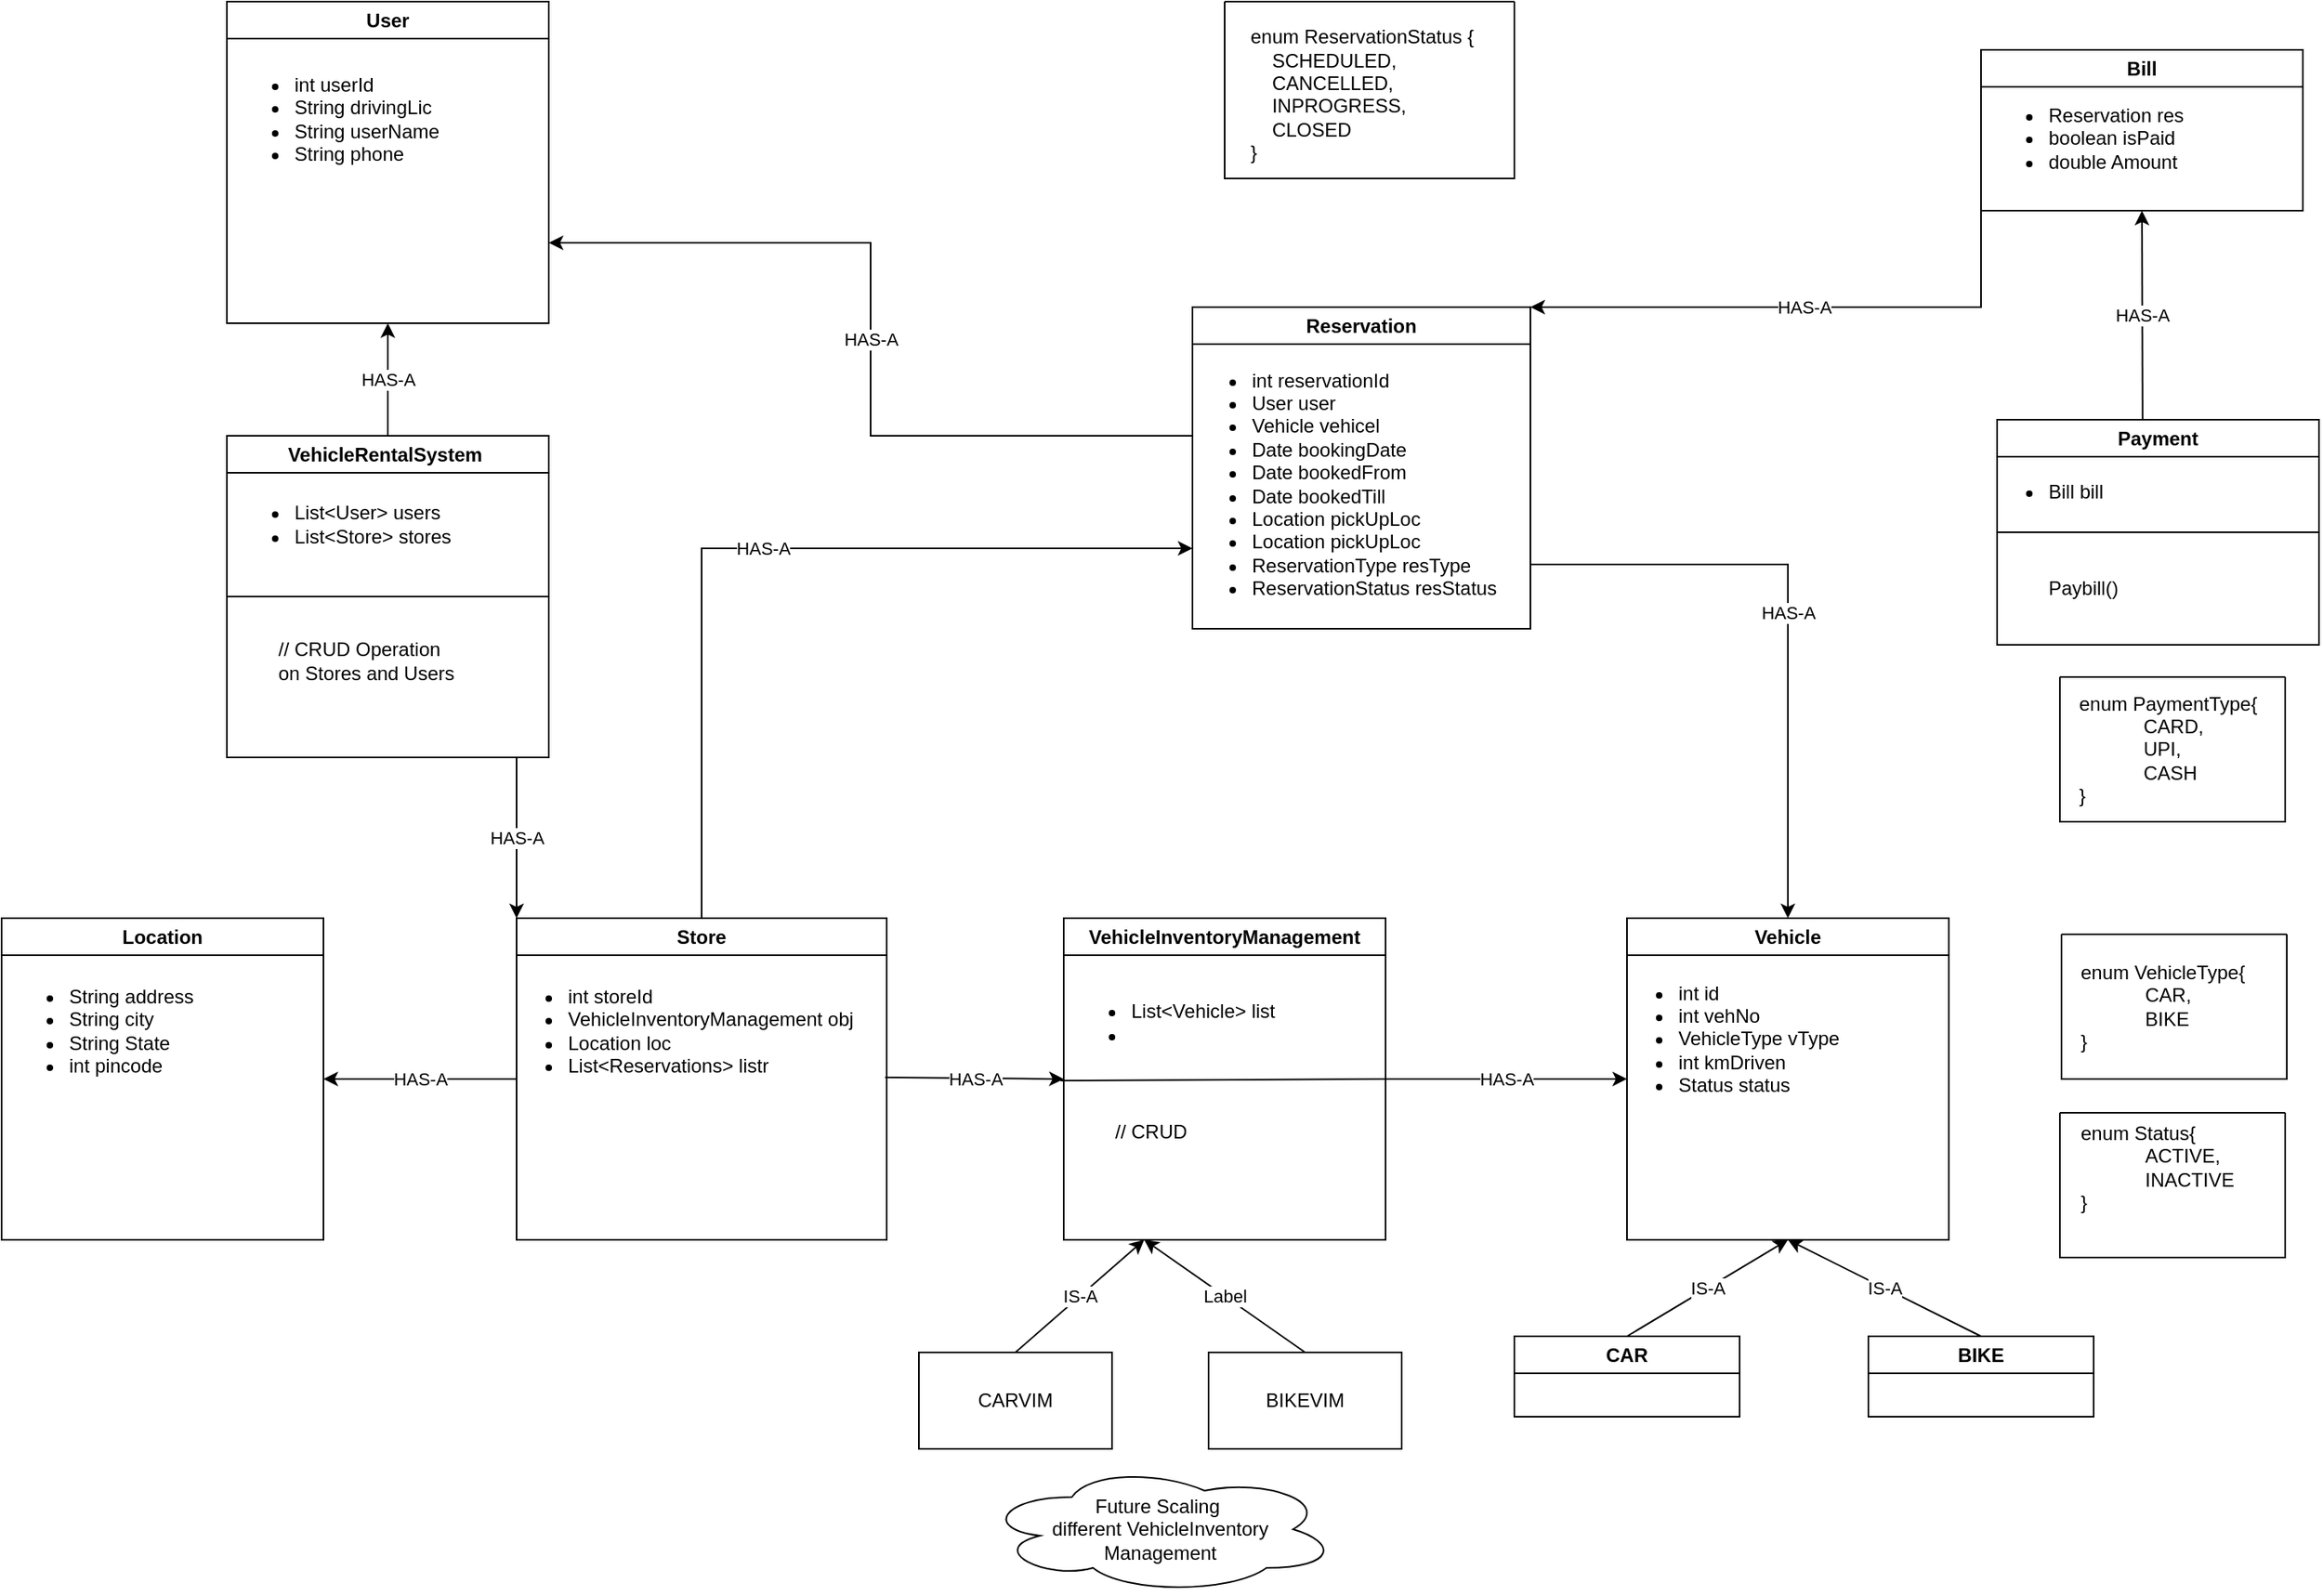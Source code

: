 <mxfile version="28.2.5">
  <diagram name="Page-1" id="08LUKtVhh3ir-ttmpDZW">
    <mxGraphModel dx="3437" dy="2199" grid="1" gridSize="10" guides="1" tooltips="1" connect="1" arrows="1" fold="1" page="1" pageScale="1" pageWidth="1654" pageHeight="1169" background="#ffffff" math="0" shadow="0">
      <root>
        <mxCell id="0" />
        <mxCell id="1" parent="0" />
        <mxCell id="s85J24XE8KZnuQeEoKKQ-1" value="Vehicle" style="swimlane;whiteSpace=wrap;html=1;" vertex="1" parent="1">
          <mxGeometry x="810" y="300" width="200" height="200" as="geometry" />
        </mxCell>
        <mxCell id="s85J24XE8KZnuQeEoKKQ-2" value="&lt;ul&gt;&lt;li&gt;int id&lt;/li&gt;&lt;li&gt;int vehNo&lt;/li&gt;&lt;li&gt;VehicleType vType&lt;/li&gt;&lt;li&gt;int kmDriven&lt;/li&gt;&lt;li&gt;Status status&lt;/li&gt;&lt;/ul&gt;" style="text;html=1;align=left;verticalAlign=middle;resizable=0;points=[];autosize=1;strokeColor=none;fillColor=none;" vertex="1" parent="s85J24XE8KZnuQeEoKKQ-1">
          <mxGeometry x="-10" y="20" width="160" height="110" as="geometry" />
        </mxCell>
        <mxCell id="s85J24XE8KZnuQeEoKKQ-3" value="enum VehicleType{&lt;blockquote style=&quot;margin: 0 0 0 40px; border: none; padding: 0px;&quot;&gt;&lt;div&gt;CAR,&lt;/div&gt;&lt;div&gt;BIKE&lt;/div&gt;&lt;/blockquote&gt;&lt;div&gt;}&lt;/div&gt;" style="text;html=1;align=left;verticalAlign=middle;resizable=0;points=[];autosize=1;strokeColor=none;fillColor=none;" vertex="1" parent="1">
          <mxGeometry x="1090" y="320" width="130" height="70" as="geometry" />
        </mxCell>
        <mxCell id="s85J24XE8KZnuQeEoKKQ-5" value="enum Status{&lt;blockquote style=&quot;margin: 0 0 0 40px; border: none; padding: 0px;&quot;&gt;&lt;div&gt;ACTIVE,&lt;/div&gt;&lt;div&gt;INACTIVE&lt;/div&gt;&lt;/blockquote&gt;&lt;div&gt;}&lt;/div&gt;" style="text;html=1;align=left;verticalAlign=middle;resizable=0;points=[];autosize=1;strokeColor=none;fillColor=none;" vertex="1" parent="1">
          <mxGeometry x="1090" y="420" width="120" height="70" as="geometry" />
        </mxCell>
        <mxCell id="s85J24XE8KZnuQeEoKKQ-6" value="" style="swimlane;startSize=0;" vertex="1" parent="1">
          <mxGeometry x="1080" y="310" width="140" height="90" as="geometry" />
        </mxCell>
        <mxCell id="s85J24XE8KZnuQeEoKKQ-7" value="" style="swimlane;startSize=0;" vertex="1" parent="1">
          <mxGeometry x="1079" y="421" width="140" height="90" as="geometry" />
        </mxCell>
        <mxCell id="s85J24XE8KZnuQeEoKKQ-8" value="CAR" style="swimlane;whiteSpace=wrap;html=1;" vertex="1" parent="1">
          <mxGeometry x="740" y="560" width="140" height="50" as="geometry" />
        </mxCell>
        <mxCell id="s85J24XE8KZnuQeEoKKQ-9" value="BIKE" style="swimlane;whiteSpace=wrap;html=1;" vertex="1" parent="1">
          <mxGeometry x="960" y="560" width="140" height="50" as="geometry" />
        </mxCell>
        <mxCell id="s85J24XE8KZnuQeEoKKQ-10" value="" style="endArrow=classic;html=1;rounded=0;entryX=0.5;entryY=1;entryDx=0;entryDy=0;exitX=0.5;exitY=0;exitDx=0;exitDy=0;" edge="1" parent="1" source="s85J24XE8KZnuQeEoKKQ-8" target="s85J24XE8KZnuQeEoKKQ-1">
          <mxGeometry relative="1" as="geometry">
            <mxPoint x="470" y="540" as="sourcePoint" />
            <mxPoint x="570" y="540" as="targetPoint" />
          </mxGeometry>
        </mxCell>
        <mxCell id="s85J24XE8KZnuQeEoKKQ-11" value="IS-A" style="edgeLabel;resizable=0;html=1;;align=center;verticalAlign=middle;" connectable="0" vertex="1" parent="s85J24XE8KZnuQeEoKKQ-10">
          <mxGeometry relative="1" as="geometry" />
        </mxCell>
        <mxCell id="s85J24XE8KZnuQeEoKKQ-12" value="" style="endArrow=classic;html=1;rounded=0;entryX=0.5;entryY=1;entryDx=0;entryDy=0;exitX=0.5;exitY=0;exitDx=0;exitDy=0;" edge="1" parent="1" source="s85J24XE8KZnuQeEoKKQ-9" target="s85J24XE8KZnuQeEoKKQ-1">
          <mxGeometry relative="1" as="geometry">
            <mxPoint x="1200" y="660" as="sourcePoint" />
            <mxPoint x="1300" y="660" as="targetPoint" />
          </mxGeometry>
        </mxCell>
        <mxCell id="s85J24XE8KZnuQeEoKKQ-13" value="IS-A" style="edgeLabel;resizable=0;html=1;;align=center;verticalAlign=middle;" connectable="0" vertex="1" parent="s85J24XE8KZnuQeEoKKQ-12">
          <mxGeometry relative="1" as="geometry" />
        </mxCell>
        <mxCell id="s85J24XE8KZnuQeEoKKQ-14" value="Store" style="swimlane;whiteSpace=wrap;html=1;" vertex="1" parent="1">
          <mxGeometry x="120" y="300" width="230" height="200" as="geometry" />
        </mxCell>
        <mxCell id="s85J24XE8KZnuQeEoKKQ-15" value="&lt;ul&gt;&lt;li&gt;int storeId&lt;/li&gt;&lt;li&gt;VehicleInventoryManagement obj&lt;/li&gt;&lt;li&gt;Location loc&lt;/li&gt;&lt;li&gt;List&amp;lt;Reservations&amp;gt; listr&lt;/li&gt;&lt;/ul&gt;" style="text;html=1;align=left;verticalAlign=middle;resizable=0;points=[];autosize=1;strokeColor=none;fillColor=none;" vertex="1" parent="s85J24XE8KZnuQeEoKKQ-14">
          <mxGeometry x="-10" y="20" width="240" height="100" as="geometry" />
        </mxCell>
        <mxCell id="s85J24XE8KZnuQeEoKKQ-16" value="VehicleInventoryManagement" style="swimlane;whiteSpace=wrap;html=1;" vertex="1" parent="1">
          <mxGeometry x="460" y="300" width="200" height="200" as="geometry" />
        </mxCell>
        <mxCell id="s85J24XE8KZnuQeEoKKQ-17" value="&lt;ul&gt;&lt;li&gt;List&amp;lt;Vehicle&amp;gt; list&lt;/li&gt;&lt;li&gt;&lt;br&gt;&lt;/li&gt;&lt;/ul&gt;" style="text;html=1;align=left;verticalAlign=middle;resizable=0;points=[];autosize=1;strokeColor=none;fillColor=none;" vertex="1" parent="s85J24XE8KZnuQeEoKKQ-16">
          <mxGeometry y="30" width="150" height="70" as="geometry" />
        </mxCell>
        <mxCell id="s85J24XE8KZnuQeEoKKQ-37" value="" style="endArrow=none;html=1;rounded=0;entryX=1;entryY=0.5;entryDx=0;entryDy=0;exitX=-0.013;exitY=1.014;exitDx=0;exitDy=0;exitPerimeter=0;" edge="1" parent="s85J24XE8KZnuQeEoKKQ-16" source="s85J24XE8KZnuQeEoKKQ-17" target="s85J24XE8KZnuQeEoKKQ-16">
          <mxGeometry width="50" height="50" relative="1" as="geometry">
            <mxPoint x="-130" y="350" as="sourcePoint" />
            <mxPoint x="-80" y="300" as="targetPoint" />
          </mxGeometry>
        </mxCell>
        <mxCell id="s85J24XE8KZnuQeEoKKQ-38" value="// CRUD" style="text;html=1;align=left;verticalAlign=middle;resizable=0;points=[];autosize=1;strokeColor=none;fillColor=none;" vertex="1" parent="s85J24XE8KZnuQeEoKKQ-16">
          <mxGeometry x="30" y="118" width="70" height="30" as="geometry" />
        </mxCell>
        <mxCell id="s85J24XE8KZnuQeEoKKQ-18" value="Location" style="swimlane;whiteSpace=wrap;html=1;" vertex="1" parent="1">
          <mxGeometry x="-200" y="300" width="200" height="200" as="geometry" />
        </mxCell>
        <mxCell id="s85J24XE8KZnuQeEoKKQ-19" value="&lt;ul&gt;&lt;li&gt;String address&lt;/li&gt;&lt;li&gt;String city&lt;/li&gt;&lt;li&gt;String State&lt;/li&gt;&lt;li&gt;int pincode&lt;/li&gt;&lt;/ul&gt;" style="text;html=1;align=left;verticalAlign=middle;resizable=0;points=[];autosize=1;strokeColor=none;fillColor=none;" vertex="1" parent="s85J24XE8KZnuQeEoKKQ-18">
          <mxGeometry y="20" width="140" height="100" as="geometry" />
        </mxCell>
        <mxCell id="s85J24XE8KZnuQeEoKKQ-20" value="Reservation" style="swimlane;whiteSpace=wrap;html=1;" vertex="1" parent="1">
          <mxGeometry x="540" y="-80" width="210" height="200" as="geometry" />
        </mxCell>
        <mxCell id="s85J24XE8KZnuQeEoKKQ-21" value="&lt;ul&gt;&lt;li&gt;int reservationId&lt;/li&gt;&lt;li&gt;User user&lt;/li&gt;&lt;li&gt;Vehicle vehicel&lt;/li&gt;&lt;li&gt;Date bookingDate&lt;/li&gt;&lt;li&gt;Date bookedFrom&lt;/li&gt;&lt;li&gt;Date bookedTill&lt;/li&gt;&lt;li&gt;Location pickUpLoc&lt;/li&gt;&lt;li&gt;Location pickUpLoc&lt;/li&gt;&lt;li&gt;ReservationType resType&lt;/li&gt;&lt;li&gt;ReservationStatus resStatus&lt;/li&gt;&lt;/ul&gt;" style="text;html=1;align=left;verticalAlign=middle;resizable=0;points=[];autosize=1;strokeColor=none;fillColor=none;" vertex="1" parent="s85J24XE8KZnuQeEoKKQ-20">
          <mxGeometry x="-5" y="20" width="220" height="180" as="geometry" />
        </mxCell>
        <mxCell id="s85J24XE8KZnuQeEoKKQ-22" value="" style="endArrow=classic;html=1;rounded=0;entryX=0.063;entryY=0.727;entryDx=0;entryDy=0;entryPerimeter=0;" edge="1" parent="1" target="s85J24XE8KZnuQeEoKKQ-2">
          <mxGeometry relative="1" as="geometry">
            <mxPoint x="660" y="400" as="sourcePoint" />
            <mxPoint x="760" y="400" as="targetPoint" />
          </mxGeometry>
        </mxCell>
        <mxCell id="s85J24XE8KZnuQeEoKKQ-23" value="HAS-A" style="edgeLabel;resizable=0;html=1;;align=center;verticalAlign=middle;" connectable="0" vertex="1" parent="s85J24XE8KZnuQeEoKKQ-22">
          <mxGeometry relative="1" as="geometry" />
        </mxCell>
        <mxCell id="s85J24XE8KZnuQeEoKKQ-24" value="" style="endArrow=classic;html=1;rounded=0;entryX=0;entryY=0.5;entryDx=0;entryDy=0;exitX=0.996;exitY=0.79;exitDx=0;exitDy=0;exitPerimeter=0;" edge="1" parent="1" source="s85J24XE8KZnuQeEoKKQ-15" target="s85J24XE8KZnuQeEoKKQ-16">
          <mxGeometry relative="1" as="geometry">
            <mxPoint x="330" y="690" as="sourcePoint" />
            <mxPoint x="480" y="690" as="targetPoint" />
          </mxGeometry>
        </mxCell>
        <mxCell id="s85J24XE8KZnuQeEoKKQ-25" value="HAS-A" style="edgeLabel;resizable=0;html=1;;align=center;verticalAlign=middle;" connectable="0" vertex="1" parent="s85J24XE8KZnuQeEoKKQ-24">
          <mxGeometry relative="1" as="geometry" />
        </mxCell>
        <mxCell id="s85J24XE8KZnuQeEoKKQ-26" value="" style="endArrow=classic;html=1;rounded=0;entryX=0;entryY=0.75;entryDx=0;entryDy=0;exitX=0.5;exitY=0;exitDx=0;exitDy=0;" edge="1" parent="1" source="s85J24XE8KZnuQeEoKKQ-14" target="s85J24XE8KZnuQeEoKKQ-20">
          <mxGeometry relative="1" as="geometry">
            <mxPoint x="230" y="180" as="sourcePoint" />
            <mxPoint x="330" y="180" as="targetPoint" />
            <Array as="points">
              <mxPoint x="235" y="70" />
            </Array>
          </mxGeometry>
        </mxCell>
        <mxCell id="s85J24XE8KZnuQeEoKKQ-27" value="HAS-A" style="edgeLabel;resizable=0;html=1;;align=center;verticalAlign=middle;" connectable="0" vertex="1" parent="s85J24XE8KZnuQeEoKKQ-26">
          <mxGeometry relative="1" as="geometry" />
        </mxCell>
        <mxCell id="s85J24XE8KZnuQeEoKKQ-28" value="&lt;div style=&quot;text-align: left;&quot;&gt;enum ReservationStatus {&lt;/div&gt;&lt;div style=&quot;text-align: left;&quot;&gt;&amp;nbsp; &amp;nbsp; SCHEDULED,&lt;/div&gt;&lt;div style=&quot;text-align: left;&quot;&gt;&amp;nbsp; &amp;nbsp; CANCELLED,&lt;/div&gt;&lt;div style=&quot;text-align: left;&quot;&gt;&amp;nbsp; &amp;nbsp; INPROGRESS,&lt;/div&gt;&lt;div style=&quot;text-align: left;&quot;&gt;&amp;nbsp; &amp;nbsp; CLOSED&lt;/div&gt;&lt;div style=&quot;text-align: left;&quot;&gt;}&lt;/div&gt;&lt;div&gt;&lt;br&gt;&lt;/div&gt;" style="text;html=1;align=center;verticalAlign=middle;resizable=0;points=[];autosize=1;strokeColor=none;fillColor=none;" vertex="1" parent="1">
          <mxGeometry x="565" y="-260" width="160" height="110" as="geometry" />
        </mxCell>
        <mxCell id="s85J24XE8KZnuQeEoKKQ-29" value="" style="swimlane;startSize=0;" vertex="1" parent="1">
          <mxGeometry x="560" y="-270" width="180" height="110" as="geometry" />
        </mxCell>
        <mxCell id="s85J24XE8KZnuQeEoKKQ-30" value="" style="endArrow=classic;html=1;rounded=0;exitX=0.977;exitY=0.778;exitDx=0;exitDy=0;exitPerimeter=0;entryX=0.5;entryY=0;entryDx=0;entryDy=0;" edge="1" parent="1" source="s85J24XE8KZnuQeEoKKQ-21" target="s85J24XE8KZnuQeEoKKQ-1">
          <mxGeometry relative="1" as="geometry">
            <mxPoint x="790" y="80" as="sourcePoint" />
            <mxPoint x="890" y="80" as="targetPoint" />
            <Array as="points">
              <mxPoint x="910" y="80" />
            </Array>
          </mxGeometry>
        </mxCell>
        <mxCell id="s85J24XE8KZnuQeEoKKQ-31" value="HAS-A" style="edgeLabel;resizable=0;html=1;;align=center;verticalAlign=middle;" connectable="0" vertex="1" parent="s85J24XE8KZnuQeEoKKQ-30">
          <mxGeometry relative="1" as="geometry" />
        </mxCell>
        <mxCell id="s85J24XE8KZnuQeEoKKQ-32" value="User" style="swimlane;whiteSpace=wrap;html=1;" vertex="1" parent="1">
          <mxGeometry x="-60" y="-270" width="200" height="200" as="geometry" />
        </mxCell>
        <mxCell id="s85J24XE8KZnuQeEoKKQ-34" value="&lt;ul&gt;&lt;li&gt;int userId&lt;/li&gt;&lt;li&gt;String drivingLic&lt;/li&gt;&lt;li&gt;String userName&lt;/li&gt;&lt;li&gt;String phone&lt;/li&gt;&lt;/ul&gt;" style="text;html=1;align=left;verticalAlign=middle;resizable=0;points=[];autosize=1;strokeColor=none;fillColor=none;" vertex="1" parent="s85J24XE8KZnuQeEoKKQ-32">
          <mxGeometry y="23" width="150" height="100" as="geometry" />
        </mxCell>
        <mxCell id="s85J24XE8KZnuQeEoKKQ-35" value="" style="endArrow=classic;html=1;rounded=0;exitX=0.023;exitY=0.333;exitDx=0;exitDy=0;exitPerimeter=0;entryX=1;entryY=0.75;entryDx=0;entryDy=0;" edge="1" parent="1" source="s85J24XE8KZnuQeEoKKQ-21" target="s85J24XE8KZnuQeEoKKQ-32">
          <mxGeometry relative="1" as="geometry">
            <mxPoint x="490" y="-140" as="sourcePoint" />
            <mxPoint x="190" as="targetPoint" />
            <Array as="points">
              <mxPoint x="340" />
              <mxPoint x="340" y="-120" />
            </Array>
          </mxGeometry>
        </mxCell>
        <mxCell id="s85J24XE8KZnuQeEoKKQ-36" value="HAS-A" style="edgeLabel;resizable=0;html=1;;align=center;verticalAlign=middle;" connectable="0" vertex="1" parent="s85J24XE8KZnuQeEoKKQ-35">
          <mxGeometry relative="1" as="geometry" />
        </mxCell>
        <mxCell id="s85J24XE8KZnuQeEoKKQ-39" value="VehicleRentalSystem&amp;nbsp;" style="swimlane;whiteSpace=wrap;html=1;" vertex="1" parent="1">
          <mxGeometry x="-60" width="200" height="200" as="geometry" />
        </mxCell>
        <mxCell id="s85J24XE8KZnuQeEoKKQ-40" value="&lt;ul&gt;&lt;li&gt;List&amp;lt;User&amp;gt; users&lt;/li&gt;&lt;li&gt;List&amp;lt;Store&amp;gt; stores&lt;/li&gt;&lt;/ul&gt;" style="text;html=1;align=left;verticalAlign=middle;resizable=0;points=[];autosize=1;strokeColor=none;fillColor=none;" vertex="1" parent="s85J24XE8KZnuQeEoKKQ-39">
          <mxGeometry y="20" width="160" height="70" as="geometry" />
        </mxCell>
        <mxCell id="s85J24XE8KZnuQeEoKKQ-42" value="// CRUD Operation&lt;div&gt;on Stores and Users&lt;/div&gt;" style="text;html=1;align=left;verticalAlign=middle;resizable=0;points=[];autosize=1;strokeColor=none;fillColor=none;" vertex="1" parent="s85J24XE8KZnuQeEoKKQ-39">
          <mxGeometry x="30" y="120" width="130" height="40" as="geometry" />
        </mxCell>
        <mxCell id="s85J24XE8KZnuQeEoKKQ-41" value="" style="endArrow=none;html=1;rounded=0;entryX=1;entryY=0.5;entryDx=0;entryDy=0;exitX=0;exitY=0.5;exitDx=0;exitDy=0;" edge="1" parent="1" source="s85J24XE8KZnuQeEoKKQ-39" target="s85J24XE8KZnuQeEoKKQ-39">
          <mxGeometry width="50" height="50" relative="1" as="geometry">
            <mxPoint x="-230" y="180" as="sourcePoint" />
            <mxPoint x="-180" y="130" as="targetPoint" />
          </mxGeometry>
        </mxCell>
        <mxCell id="s85J24XE8KZnuQeEoKKQ-44" value="" style="endArrow=classic;html=1;rounded=0;entryX=0;entryY=0;entryDx=0;entryDy=0;" edge="1" parent="1" target="s85J24XE8KZnuQeEoKKQ-14">
          <mxGeometry relative="1" as="geometry">
            <mxPoint x="120" y="200" as="sourcePoint" />
            <mxPoint x="110" y="250" as="targetPoint" />
          </mxGeometry>
        </mxCell>
        <mxCell id="s85J24XE8KZnuQeEoKKQ-45" value="HAS-A" style="edgeLabel;resizable=0;html=1;;align=center;verticalAlign=middle;" connectable="0" vertex="1" parent="s85J24XE8KZnuQeEoKKQ-44">
          <mxGeometry relative="1" as="geometry" />
        </mxCell>
        <mxCell id="s85J24XE8KZnuQeEoKKQ-46" value="" style="endArrow=classic;html=1;rounded=0;entryX=0.5;entryY=1;entryDx=0;entryDy=0;exitX=0.5;exitY=0;exitDx=0;exitDy=0;" edge="1" parent="1" source="s85J24XE8KZnuQeEoKKQ-39" target="s85J24XE8KZnuQeEoKKQ-32">
          <mxGeometry relative="1" as="geometry">
            <mxPoint x="40" y="-10" as="sourcePoint" />
            <mxPoint x="210" y="-20" as="targetPoint" />
          </mxGeometry>
        </mxCell>
        <mxCell id="s85J24XE8KZnuQeEoKKQ-47" value="HAS-A" style="edgeLabel;resizable=0;html=1;;align=center;verticalAlign=middle;" connectable="0" vertex="1" parent="s85J24XE8KZnuQeEoKKQ-46">
          <mxGeometry relative="1" as="geometry" />
        </mxCell>
        <mxCell id="s85J24XE8KZnuQeEoKKQ-48" value="Bill" style="swimlane;whiteSpace=wrap;html=1;" vertex="1" parent="1">
          <mxGeometry x="1030" y="-240" width="200" height="100" as="geometry" />
        </mxCell>
        <mxCell id="s85J24XE8KZnuQeEoKKQ-49" value="&lt;ul&gt;&lt;li&gt;Reservation res&lt;/li&gt;&lt;li&gt;boolean isPaid&lt;/li&gt;&lt;li&gt;double Amount&lt;/li&gt;&lt;/ul&gt;" style="text;html=1;align=left;verticalAlign=middle;resizable=0;points=[];autosize=1;strokeColor=none;fillColor=none;" vertex="1" parent="s85J24XE8KZnuQeEoKKQ-48">
          <mxGeometry y="15" width="150" height="80" as="geometry" />
        </mxCell>
        <mxCell id="s85J24XE8KZnuQeEoKKQ-50" value="Payment" style="swimlane;whiteSpace=wrap;html=1;" vertex="1" parent="1">
          <mxGeometry x="1040" y="-10" width="200" height="140" as="geometry" />
        </mxCell>
        <mxCell id="s85J24XE8KZnuQeEoKKQ-51" value="&lt;blockquote style=&quot;margin: 0 0 0 40px; border: none; padding: 0px;&quot;&gt;&lt;ul&gt;&lt;li&gt;&lt;span style=&quot;background-color: transparent; color: light-dark(rgb(0, 0, 0), rgb(255, 255, 255));&quot;&gt;Bill bill&lt;/span&gt;&lt;/li&gt;&lt;/ul&gt;&lt;/blockquote&gt;" style="text;html=1;align=left;verticalAlign=middle;resizable=0;points=[];autosize=1;strokeColor=none;fillColor=none;" vertex="1" parent="s85J24XE8KZnuQeEoKKQ-50">
          <mxGeometry x="-50" y="20" width="140" height="50" as="geometry" />
        </mxCell>
        <mxCell id="s85J24XE8KZnuQeEoKKQ-53" value="Paybill()" style="text;html=1;align=left;verticalAlign=middle;resizable=0;points=[];autosize=1;strokeColor=none;fillColor=none;" vertex="1" parent="s85J24XE8KZnuQeEoKKQ-50">
          <mxGeometry x="30" y="90" width="70" height="30" as="geometry" />
        </mxCell>
        <mxCell id="s85J24XE8KZnuQeEoKKQ-52" value="" style="endArrow=none;html=1;rounded=0;entryX=1;entryY=0.5;entryDx=0;entryDy=0;exitX=0;exitY=0.5;exitDx=0;exitDy=0;" edge="1" parent="1" source="s85J24XE8KZnuQeEoKKQ-50" target="s85J24XE8KZnuQeEoKKQ-50">
          <mxGeometry width="50" height="50" relative="1" as="geometry">
            <mxPoint x="1280" y="170" as="sourcePoint" />
            <mxPoint x="1330" y="120" as="targetPoint" />
          </mxGeometry>
        </mxCell>
        <mxCell id="s85J24XE8KZnuQeEoKKQ-56" value="" style="endArrow=classic;html=1;rounded=0;exitX=0;exitY=1;exitDx=0;exitDy=0;entryX=1;entryY=0;entryDx=0;entryDy=0;" edge="1" parent="1" source="s85J24XE8KZnuQeEoKKQ-48" target="s85J24XE8KZnuQeEoKKQ-20">
          <mxGeometry relative="1" as="geometry">
            <mxPoint x="950" y="-70" as="sourcePoint" />
            <mxPoint x="1050" y="-70" as="targetPoint" />
            <Array as="points">
              <mxPoint x="1030" y="-80" />
            </Array>
          </mxGeometry>
        </mxCell>
        <mxCell id="s85J24XE8KZnuQeEoKKQ-57" value="HAS-A" style="edgeLabel;resizable=0;html=1;;align=center;verticalAlign=middle;" connectable="0" vertex="1" parent="s85J24XE8KZnuQeEoKKQ-56">
          <mxGeometry relative="1" as="geometry" />
        </mxCell>
        <mxCell id="s85J24XE8KZnuQeEoKKQ-58" value="" style="endArrow=classic;html=1;rounded=0;exitX=0.452;exitY=-0.002;exitDx=0;exitDy=0;exitPerimeter=0;entryX=0.5;entryY=1;entryDx=0;entryDy=0;" edge="1" parent="1" source="s85J24XE8KZnuQeEoKKQ-50" target="s85J24XE8KZnuQeEoKKQ-48">
          <mxGeometry relative="1" as="geometry">
            <mxPoint x="1270" y="70" as="sourcePoint" />
            <mxPoint x="1230" y="-190" as="targetPoint" />
          </mxGeometry>
        </mxCell>
        <mxCell id="s85J24XE8KZnuQeEoKKQ-59" value="HAS-A" style="edgeLabel;resizable=0;html=1;;align=center;verticalAlign=middle;" connectable="0" vertex="1" parent="s85J24XE8KZnuQeEoKKQ-58">
          <mxGeometry relative="1" as="geometry" />
        </mxCell>
        <mxCell id="s85J24XE8KZnuQeEoKKQ-60" value="CARVIM" style="rounded=0;whiteSpace=wrap;html=1;" vertex="1" parent="1">
          <mxGeometry x="370" y="570" width="120" height="60" as="geometry" />
        </mxCell>
        <mxCell id="s85J24XE8KZnuQeEoKKQ-61" value="BIKEVIM" style="rounded=0;whiteSpace=wrap;html=1;" vertex="1" parent="1">
          <mxGeometry x="550" y="570" width="120" height="60" as="geometry" />
        </mxCell>
        <mxCell id="s85J24XE8KZnuQeEoKKQ-62" value="" style="endArrow=classic;html=1;rounded=0;entryX=0.25;entryY=1;entryDx=0;entryDy=0;exitX=0.5;exitY=0;exitDx=0;exitDy=0;" edge="1" parent="1" source="s85J24XE8KZnuQeEoKKQ-60" target="s85J24XE8KZnuQeEoKKQ-16">
          <mxGeometry relative="1" as="geometry">
            <mxPoint x="240" y="600" as="sourcePoint" />
            <mxPoint x="340" y="600" as="targetPoint" />
          </mxGeometry>
        </mxCell>
        <mxCell id="s85J24XE8KZnuQeEoKKQ-63" value="IS-A" style="edgeLabel;resizable=0;html=1;;align=center;verticalAlign=middle;" connectable="0" vertex="1" parent="s85J24XE8KZnuQeEoKKQ-62">
          <mxGeometry relative="1" as="geometry" />
        </mxCell>
        <mxCell id="s85J24XE8KZnuQeEoKKQ-64" value="" style="endArrow=classic;html=1;rounded=0;entryX=0.25;entryY=1;entryDx=0;entryDy=0;exitX=0.5;exitY=0;exitDx=0;exitDy=0;" edge="1" parent="1" source="s85J24XE8KZnuQeEoKKQ-61" target="s85J24XE8KZnuQeEoKKQ-16">
          <mxGeometry relative="1" as="geometry">
            <mxPoint x="430" y="800" as="sourcePoint" />
            <mxPoint x="530" y="800" as="targetPoint" />
          </mxGeometry>
        </mxCell>
        <mxCell id="s85J24XE8KZnuQeEoKKQ-65" value="Label" style="edgeLabel;resizable=0;html=1;;align=center;verticalAlign=middle;" connectable="0" vertex="1" parent="s85J24XE8KZnuQeEoKKQ-64">
          <mxGeometry relative="1" as="geometry" />
        </mxCell>
        <mxCell id="s85J24XE8KZnuQeEoKKQ-66" value="Future Scaling&amp;nbsp;&lt;div&gt;different VehicleInventory&lt;/div&gt;&lt;div&gt;Management&lt;/div&gt;" style="ellipse;shape=cloud;whiteSpace=wrap;html=1;" vertex="1" parent="1">
          <mxGeometry x="410" y="640" width="220" height="80" as="geometry" />
        </mxCell>
        <mxCell id="s85J24XE8KZnuQeEoKKQ-68" value="enum PaymentType{&lt;blockquote style=&quot;margin: 0 0 0 40px; border: none; padding: 0px;&quot;&gt;&lt;div&gt;CARD,&lt;/div&gt;&lt;div&gt;UPI,&lt;/div&gt;&lt;div&gt;CASH&lt;/div&gt;&lt;/blockquote&gt;&lt;div&gt;}&lt;/div&gt;" style="text;html=1;align=left;verticalAlign=middle;resizable=0;points=[];autosize=1;strokeColor=none;fillColor=none;" vertex="1" parent="1">
          <mxGeometry x="1089" y="150" width="130" height="90" as="geometry" />
        </mxCell>
        <mxCell id="s85J24XE8KZnuQeEoKKQ-69" value="" style="swimlane;startSize=0;" vertex="1" parent="1">
          <mxGeometry x="1079" y="150" width="140" height="90" as="geometry" />
        </mxCell>
        <mxCell id="s85J24XE8KZnuQeEoKKQ-72" value="" style="endArrow=classic;html=1;rounded=0;entryX=1;entryY=0.5;entryDx=0;entryDy=0;" edge="1" parent="1" target="s85J24XE8KZnuQeEoKKQ-18">
          <mxGeometry relative="1" as="geometry">
            <mxPoint x="120" y="400" as="sourcePoint" />
            <mxPoint y="600" as="targetPoint" />
          </mxGeometry>
        </mxCell>
        <mxCell id="s85J24XE8KZnuQeEoKKQ-73" value="HAS-A" style="edgeLabel;resizable=0;html=1;;align=center;verticalAlign=middle;" connectable="0" vertex="1" parent="s85J24XE8KZnuQeEoKKQ-72">
          <mxGeometry relative="1" as="geometry" />
        </mxCell>
      </root>
    </mxGraphModel>
  </diagram>
</mxfile>
